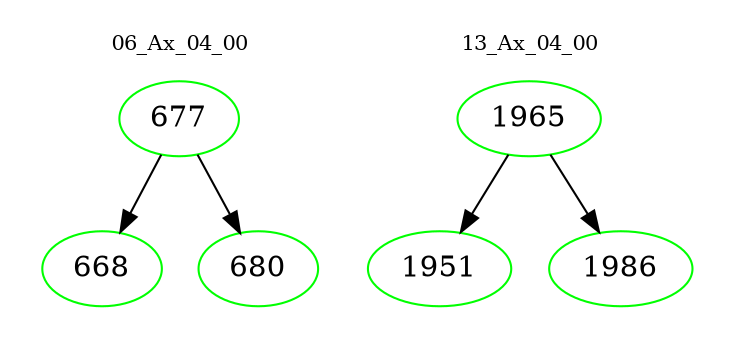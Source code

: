 digraph{
subgraph cluster_0 {
color = white
label = "06_Ax_04_00";
fontsize=10;
T0_677 [label="677", color="green"]
T0_677 -> T0_668 [color="black"]
T0_668 [label="668", color="green"]
T0_677 -> T0_680 [color="black"]
T0_680 [label="680", color="green"]
}
subgraph cluster_1 {
color = white
label = "13_Ax_04_00";
fontsize=10;
T1_1965 [label="1965", color="green"]
T1_1965 -> T1_1951 [color="black"]
T1_1951 [label="1951", color="green"]
T1_1965 -> T1_1986 [color="black"]
T1_1986 [label="1986", color="green"]
}
}
